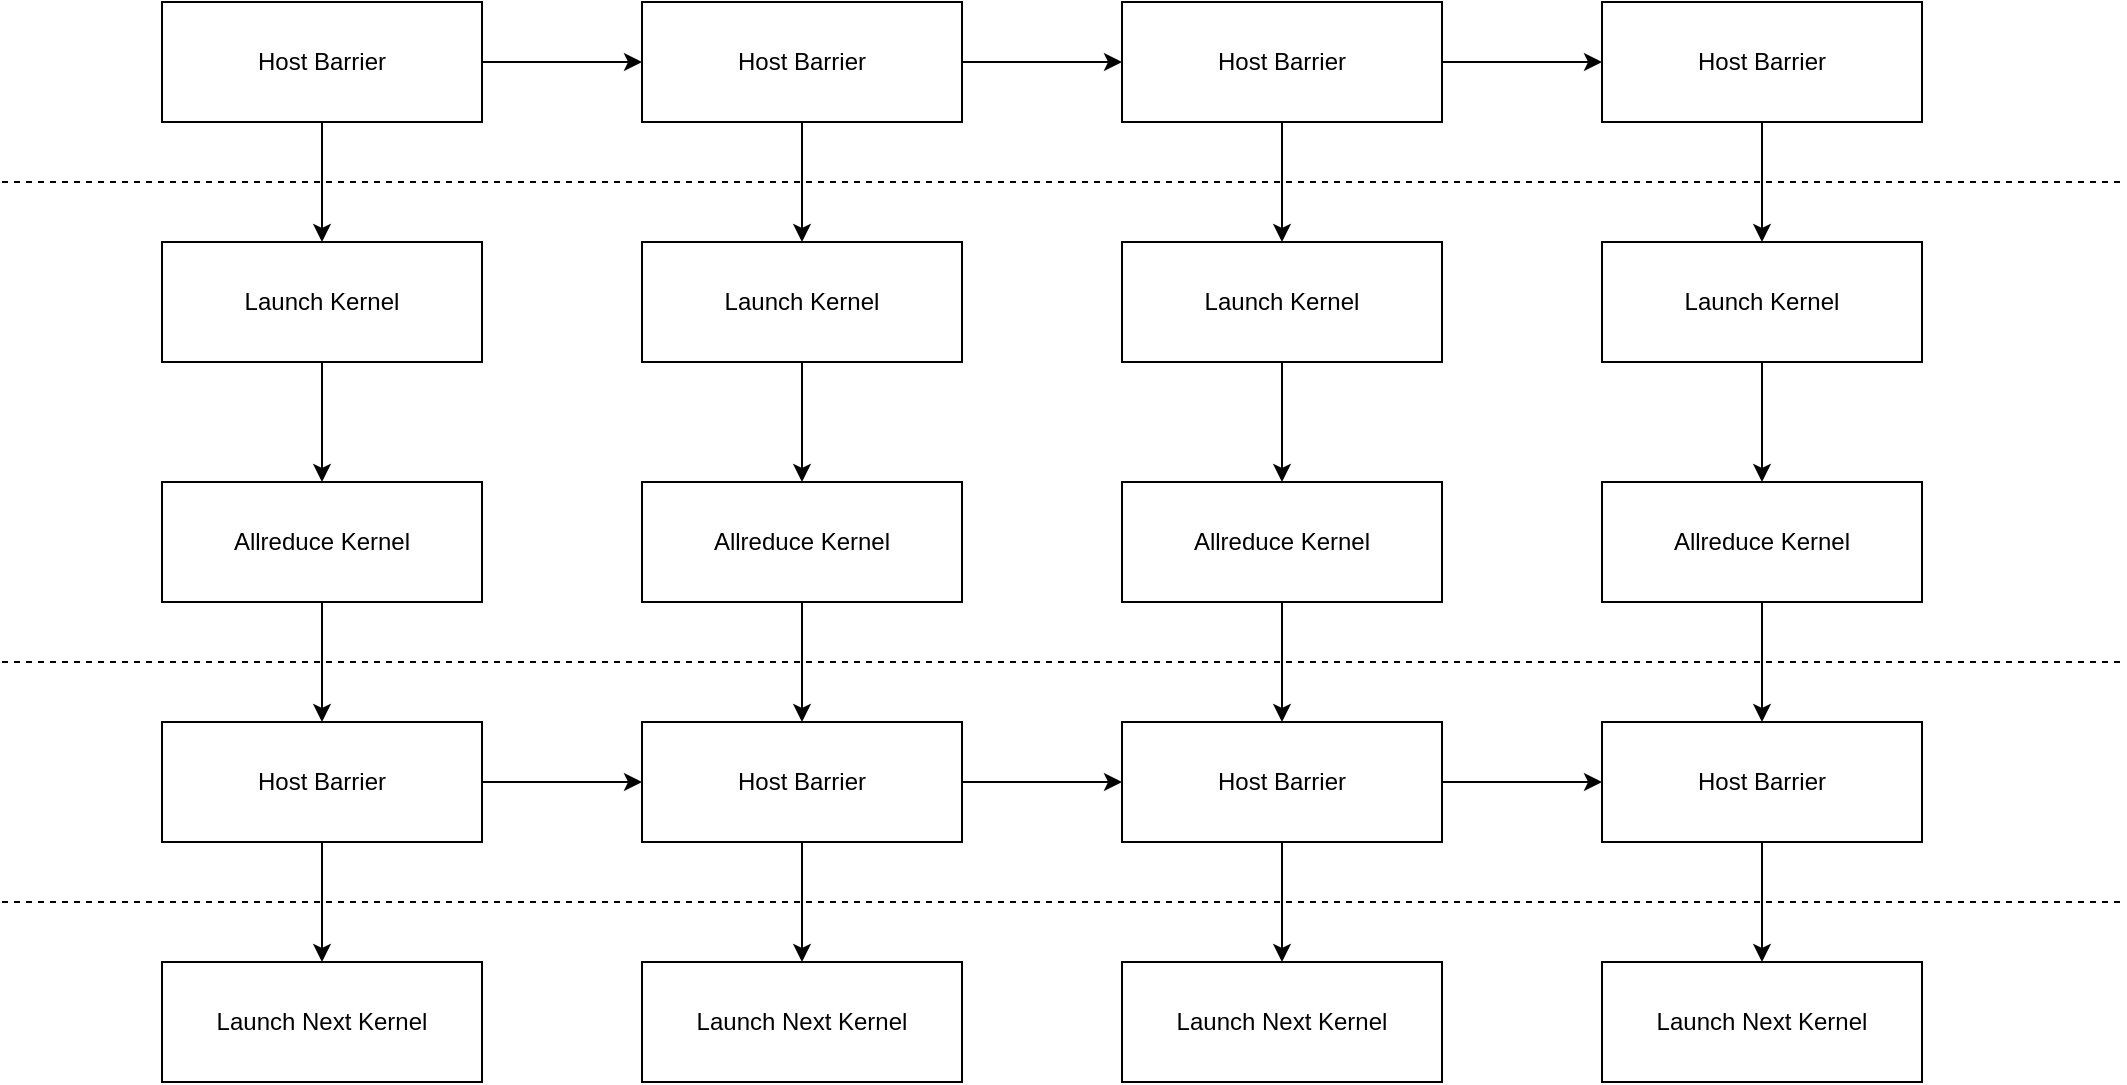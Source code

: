 <mxfile version="21.2.3" type="github">
  <diagram name="Page-1" id="sWNFDeHNK5-73ws3OapL">
    <mxGraphModel dx="2815" dy="1087" grid="1" gridSize="10" guides="1" tooltips="1" connect="1" arrows="1" fold="1" page="1" pageScale="1" pageWidth="850" pageHeight="1100" math="0" shadow="0">
      <root>
        <mxCell id="0" />
        <mxCell id="1" parent="0" />
        <mxCell id="87OT-qriDUW10ohGM4hT-9" value="" style="edgeStyle=orthogonalEdgeStyle;rounded=0;orthogonalLoop=1;jettySize=auto;html=1;" edge="1" parent="1" source="87OT-qriDUW10ohGM4hT-1" target="87OT-qriDUW10ohGM4hT-5">
          <mxGeometry relative="1" as="geometry" />
        </mxCell>
        <mxCell id="87OT-qriDUW10ohGM4hT-44" value="" style="edgeStyle=orthogonalEdgeStyle;rounded=0;orthogonalLoop=1;jettySize=auto;html=1;" edge="1" parent="1" source="87OT-qriDUW10ohGM4hT-1" target="87OT-qriDUW10ohGM4hT-18">
          <mxGeometry relative="1" as="geometry" />
        </mxCell>
        <mxCell id="87OT-qriDUW10ohGM4hT-1" value="Host Barrier" style="rounded=0;whiteSpace=wrap;html=1;" vertex="1" parent="1">
          <mxGeometry y="340" width="160" height="60" as="geometry" />
        </mxCell>
        <mxCell id="87OT-qriDUW10ohGM4hT-14" value="" style="edgeStyle=orthogonalEdgeStyle;rounded=0;orthogonalLoop=1;jettySize=auto;html=1;" edge="1" parent="1" source="87OT-qriDUW10ohGM4hT-5" target="87OT-qriDUW10ohGM4hT-11">
          <mxGeometry relative="1" as="geometry" />
        </mxCell>
        <mxCell id="87OT-qriDUW10ohGM4hT-5" value="Launch Kernel" style="rounded=0;whiteSpace=wrap;html=1;" vertex="1" parent="1">
          <mxGeometry y="460" width="160" height="60" as="geometry" />
        </mxCell>
        <mxCell id="87OT-qriDUW10ohGM4hT-15" value="" style="edgeStyle=orthogonalEdgeStyle;rounded=0;orthogonalLoop=1;jettySize=auto;html=1;" edge="1" parent="1" source="87OT-qriDUW10ohGM4hT-11" target="87OT-qriDUW10ohGM4hT-12">
          <mxGeometry relative="1" as="geometry" />
        </mxCell>
        <mxCell id="87OT-qriDUW10ohGM4hT-11" value="Allreduce Kernel" style="rounded=0;whiteSpace=wrap;html=1;" vertex="1" parent="1">
          <mxGeometry y="580" width="160" height="60" as="geometry" />
        </mxCell>
        <mxCell id="87OT-qriDUW10ohGM4hT-16" value="" style="edgeStyle=orthogonalEdgeStyle;rounded=0;orthogonalLoop=1;jettySize=auto;html=1;" edge="1" parent="1" source="87OT-qriDUW10ohGM4hT-12" target="87OT-qriDUW10ohGM4hT-13">
          <mxGeometry relative="1" as="geometry" />
        </mxCell>
        <mxCell id="87OT-qriDUW10ohGM4hT-47" value="" style="edgeStyle=orthogonalEdgeStyle;rounded=0;orthogonalLoop=1;jettySize=auto;html=1;" edge="1" parent="1" source="87OT-qriDUW10ohGM4hT-12" target="87OT-qriDUW10ohGM4hT-24">
          <mxGeometry relative="1" as="geometry" />
        </mxCell>
        <mxCell id="87OT-qriDUW10ohGM4hT-12" value="Host Barrier" style="rounded=0;whiteSpace=wrap;html=1;" vertex="1" parent="1">
          <mxGeometry y="700" width="160" height="60" as="geometry" />
        </mxCell>
        <mxCell id="87OT-qriDUW10ohGM4hT-13" value="Launch Next Kernel" style="rounded=0;whiteSpace=wrap;html=1;" vertex="1" parent="1">
          <mxGeometry y="820" width="160" height="60" as="geometry" />
        </mxCell>
        <mxCell id="87OT-qriDUW10ohGM4hT-17" value="" style="edgeStyle=orthogonalEdgeStyle;rounded=0;orthogonalLoop=1;jettySize=auto;html=1;" edge="1" parent="1" source="87OT-qriDUW10ohGM4hT-18" target="87OT-qriDUW10ohGM4hT-20">
          <mxGeometry relative="1" as="geometry" />
        </mxCell>
        <mxCell id="87OT-qriDUW10ohGM4hT-45" value="" style="edgeStyle=orthogonalEdgeStyle;rounded=0;orthogonalLoop=1;jettySize=auto;html=1;" edge="1" parent="1" source="87OT-qriDUW10ohGM4hT-18" target="87OT-qriDUW10ohGM4hT-27">
          <mxGeometry relative="1" as="geometry" />
        </mxCell>
        <mxCell id="87OT-qriDUW10ohGM4hT-18" value="Host Barrier" style="rounded=0;whiteSpace=wrap;html=1;" vertex="1" parent="1">
          <mxGeometry x="240" y="340" width="160" height="60" as="geometry" />
        </mxCell>
        <mxCell id="87OT-qriDUW10ohGM4hT-19" value="" style="edgeStyle=orthogonalEdgeStyle;rounded=0;orthogonalLoop=1;jettySize=auto;html=1;" edge="1" parent="1" source="87OT-qriDUW10ohGM4hT-20" target="87OT-qriDUW10ohGM4hT-22">
          <mxGeometry relative="1" as="geometry" />
        </mxCell>
        <mxCell id="87OT-qriDUW10ohGM4hT-20" value="Launch Kernel" style="rounded=0;whiteSpace=wrap;html=1;" vertex="1" parent="1">
          <mxGeometry x="240" y="460" width="160" height="60" as="geometry" />
        </mxCell>
        <mxCell id="87OT-qriDUW10ohGM4hT-21" value="" style="edgeStyle=orthogonalEdgeStyle;rounded=0;orthogonalLoop=1;jettySize=auto;html=1;" edge="1" parent="1" source="87OT-qriDUW10ohGM4hT-22" target="87OT-qriDUW10ohGM4hT-24">
          <mxGeometry relative="1" as="geometry" />
        </mxCell>
        <mxCell id="87OT-qriDUW10ohGM4hT-22" value="Allreduce Kernel" style="rounded=0;whiteSpace=wrap;html=1;" vertex="1" parent="1">
          <mxGeometry x="240" y="580" width="160" height="60" as="geometry" />
        </mxCell>
        <mxCell id="87OT-qriDUW10ohGM4hT-23" value="" style="edgeStyle=orthogonalEdgeStyle;rounded=0;orthogonalLoop=1;jettySize=auto;html=1;" edge="1" parent="1" source="87OT-qriDUW10ohGM4hT-24" target="87OT-qriDUW10ohGM4hT-25">
          <mxGeometry relative="1" as="geometry" />
        </mxCell>
        <mxCell id="87OT-qriDUW10ohGM4hT-48" value="" style="edgeStyle=orthogonalEdgeStyle;rounded=0;orthogonalLoop=1;jettySize=auto;html=1;" edge="1" parent="1" source="87OT-qriDUW10ohGM4hT-24" target="87OT-qriDUW10ohGM4hT-33">
          <mxGeometry relative="1" as="geometry" />
        </mxCell>
        <mxCell id="87OT-qriDUW10ohGM4hT-24" value="Host Barrier" style="rounded=0;whiteSpace=wrap;html=1;" vertex="1" parent="1">
          <mxGeometry x="240" y="700" width="160" height="60" as="geometry" />
        </mxCell>
        <mxCell id="87OT-qriDUW10ohGM4hT-25" value="Launch Next Kernel" style="rounded=0;whiteSpace=wrap;html=1;" vertex="1" parent="1">
          <mxGeometry x="240" y="820" width="160" height="60" as="geometry" />
        </mxCell>
        <mxCell id="87OT-qriDUW10ohGM4hT-26" value="" style="edgeStyle=orthogonalEdgeStyle;rounded=0;orthogonalLoop=1;jettySize=auto;html=1;" edge="1" parent="1" source="87OT-qriDUW10ohGM4hT-27" target="87OT-qriDUW10ohGM4hT-29">
          <mxGeometry relative="1" as="geometry" />
        </mxCell>
        <mxCell id="87OT-qriDUW10ohGM4hT-46" value="" style="edgeStyle=orthogonalEdgeStyle;rounded=0;orthogonalLoop=1;jettySize=auto;html=1;" edge="1" parent="1" source="87OT-qriDUW10ohGM4hT-27" target="87OT-qriDUW10ohGM4hT-36">
          <mxGeometry relative="1" as="geometry" />
        </mxCell>
        <mxCell id="87OT-qriDUW10ohGM4hT-27" value="Host Barrier" style="rounded=0;whiteSpace=wrap;html=1;" vertex="1" parent="1">
          <mxGeometry x="480" y="340" width="160" height="60" as="geometry" />
        </mxCell>
        <mxCell id="87OT-qriDUW10ohGM4hT-28" value="" style="edgeStyle=orthogonalEdgeStyle;rounded=0;orthogonalLoop=1;jettySize=auto;html=1;" edge="1" parent="1" source="87OT-qriDUW10ohGM4hT-29" target="87OT-qriDUW10ohGM4hT-31">
          <mxGeometry relative="1" as="geometry" />
        </mxCell>
        <mxCell id="87OT-qriDUW10ohGM4hT-29" value="Launch Kernel" style="rounded=0;whiteSpace=wrap;html=1;" vertex="1" parent="1">
          <mxGeometry x="480" y="460" width="160" height="60" as="geometry" />
        </mxCell>
        <mxCell id="87OT-qriDUW10ohGM4hT-30" value="" style="edgeStyle=orthogonalEdgeStyle;rounded=0;orthogonalLoop=1;jettySize=auto;html=1;" edge="1" parent="1" source="87OT-qriDUW10ohGM4hT-31" target="87OT-qriDUW10ohGM4hT-33">
          <mxGeometry relative="1" as="geometry" />
        </mxCell>
        <mxCell id="87OT-qriDUW10ohGM4hT-31" value="Allreduce Kernel" style="rounded=0;whiteSpace=wrap;html=1;" vertex="1" parent="1">
          <mxGeometry x="480" y="580" width="160" height="60" as="geometry" />
        </mxCell>
        <mxCell id="87OT-qriDUW10ohGM4hT-32" value="" style="edgeStyle=orthogonalEdgeStyle;rounded=0;orthogonalLoop=1;jettySize=auto;html=1;" edge="1" parent="1" source="87OT-qriDUW10ohGM4hT-33" target="87OT-qriDUW10ohGM4hT-34">
          <mxGeometry relative="1" as="geometry" />
        </mxCell>
        <mxCell id="87OT-qriDUW10ohGM4hT-49" value="" style="edgeStyle=orthogonalEdgeStyle;rounded=0;orthogonalLoop=1;jettySize=auto;html=1;" edge="1" parent="1" source="87OT-qriDUW10ohGM4hT-33" target="87OT-qriDUW10ohGM4hT-42">
          <mxGeometry relative="1" as="geometry" />
        </mxCell>
        <mxCell id="87OT-qriDUW10ohGM4hT-33" value="Host Barrier" style="rounded=0;whiteSpace=wrap;html=1;" vertex="1" parent="1">
          <mxGeometry x="480" y="700" width="160" height="60" as="geometry" />
        </mxCell>
        <mxCell id="87OT-qriDUW10ohGM4hT-34" value="Launch Next Kernel" style="rounded=0;whiteSpace=wrap;html=1;" vertex="1" parent="1">
          <mxGeometry x="480" y="820" width="160" height="60" as="geometry" />
        </mxCell>
        <mxCell id="87OT-qriDUW10ohGM4hT-35" value="" style="edgeStyle=orthogonalEdgeStyle;rounded=0;orthogonalLoop=1;jettySize=auto;html=1;" edge="1" parent="1" source="87OT-qriDUW10ohGM4hT-36" target="87OT-qriDUW10ohGM4hT-38">
          <mxGeometry relative="1" as="geometry" />
        </mxCell>
        <mxCell id="87OT-qriDUW10ohGM4hT-36" value="Host Barrier" style="rounded=0;whiteSpace=wrap;html=1;" vertex="1" parent="1">
          <mxGeometry x="720" y="340" width="160" height="60" as="geometry" />
        </mxCell>
        <mxCell id="87OT-qriDUW10ohGM4hT-37" value="" style="edgeStyle=orthogonalEdgeStyle;rounded=0;orthogonalLoop=1;jettySize=auto;html=1;" edge="1" parent="1" source="87OT-qriDUW10ohGM4hT-38" target="87OT-qriDUW10ohGM4hT-40">
          <mxGeometry relative="1" as="geometry" />
        </mxCell>
        <mxCell id="87OT-qriDUW10ohGM4hT-38" value="Launch Kernel" style="rounded=0;whiteSpace=wrap;html=1;" vertex="1" parent="1">
          <mxGeometry x="720" y="460" width="160" height="60" as="geometry" />
        </mxCell>
        <mxCell id="87OT-qriDUW10ohGM4hT-39" value="" style="edgeStyle=orthogonalEdgeStyle;rounded=0;orthogonalLoop=1;jettySize=auto;html=1;" edge="1" parent="1" source="87OT-qriDUW10ohGM4hT-40" target="87OT-qriDUW10ohGM4hT-42">
          <mxGeometry relative="1" as="geometry" />
        </mxCell>
        <mxCell id="87OT-qriDUW10ohGM4hT-40" value="Allreduce Kernel" style="rounded=0;whiteSpace=wrap;html=1;" vertex="1" parent="1">
          <mxGeometry x="720" y="580" width="160" height="60" as="geometry" />
        </mxCell>
        <mxCell id="87OT-qriDUW10ohGM4hT-41" value="" style="edgeStyle=orthogonalEdgeStyle;rounded=0;orthogonalLoop=1;jettySize=auto;html=1;" edge="1" parent="1" source="87OT-qriDUW10ohGM4hT-42" target="87OT-qriDUW10ohGM4hT-43">
          <mxGeometry relative="1" as="geometry" />
        </mxCell>
        <mxCell id="87OT-qriDUW10ohGM4hT-42" value="Host Barrier" style="rounded=0;whiteSpace=wrap;html=1;" vertex="1" parent="1">
          <mxGeometry x="720" y="700" width="160" height="60" as="geometry" />
        </mxCell>
        <mxCell id="87OT-qriDUW10ohGM4hT-43" value="Launch Next Kernel" style="rounded=0;whiteSpace=wrap;html=1;" vertex="1" parent="1">
          <mxGeometry x="720" y="820" width="160" height="60" as="geometry" />
        </mxCell>
        <mxCell id="87OT-qriDUW10ohGM4hT-50" value="" style="endArrow=none;dashed=1;html=1;rounded=0;" edge="1" parent="1">
          <mxGeometry width="50" height="50" relative="1" as="geometry">
            <mxPoint x="-80" y="430" as="sourcePoint" />
            <mxPoint x="980" y="430" as="targetPoint" />
          </mxGeometry>
        </mxCell>
        <mxCell id="87OT-qriDUW10ohGM4hT-53" value="" style="endArrow=none;dashed=1;html=1;rounded=0;" edge="1" parent="1">
          <mxGeometry width="50" height="50" relative="1" as="geometry">
            <mxPoint x="-80" y="670" as="sourcePoint" />
            <mxPoint x="980" y="670" as="targetPoint" />
          </mxGeometry>
        </mxCell>
        <mxCell id="87OT-qriDUW10ohGM4hT-54" value="" style="endArrow=none;dashed=1;html=1;rounded=0;" edge="1" parent="1">
          <mxGeometry width="50" height="50" relative="1" as="geometry">
            <mxPoint x="-80" y="790" as="sourcePoint" />
            <mxPoint x="980" y="790" as="targetPoint" />
          </mxGeometry>
        </mxCell>
      </root>
    </mxGraphModel>
  </diagram>
</mxfile>

